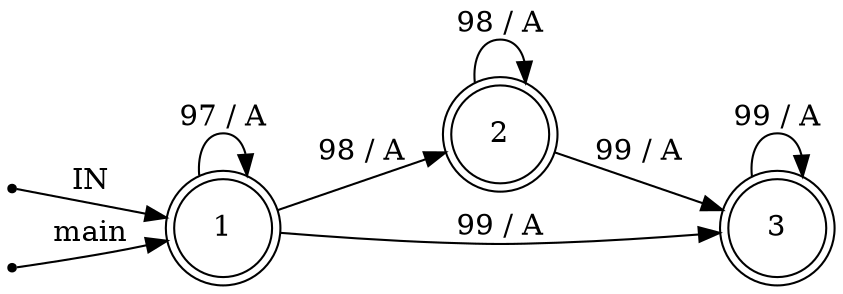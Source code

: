 digraph foo {
	rankdir=LR;
	node [ shape = point ];
	ENTRY;
	en_1;
	node [ shape = circle, height = 0.2 ];
	node [ fixedsize = true, height = 0.65, shape = doublecircle ];
	1;
	2;
	3;
	node [ shape = circle ];
	1 -> 1 [ label = "97 / A" ];
	1 -> 2 [ label = "98 / A" ];
	1 -> 3 [ label = "99 / A" ];
	2 -> 2 [ label = "98 / A" ];
	2 -> 3 [ label = "99 / A" ];
	3 -> 3 [ label = "99 / A" ];
	ENTRY -> 1 [ label = "IN" ];
	en_1 -> 1 [ label = "main" ];
}
